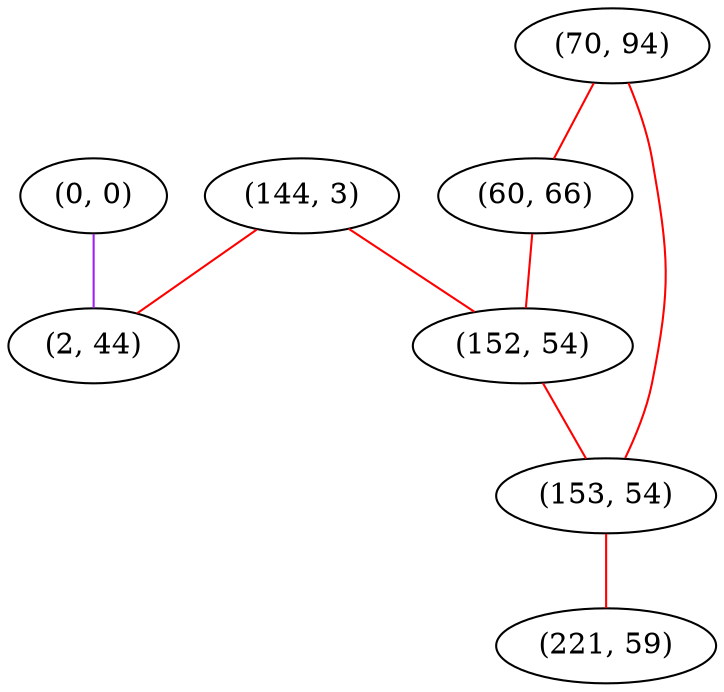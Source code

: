 graph "" {
"(0, 0)";
"(144, 3)";
"(70, 94)";
"(60, 66)";
"(2, 44)";
"(152, 54)";
"(153, 54)";
"(221, 59)";
"(0, 0)" -- "(2, 44)"  [color=purple, key=0, weight=4];
"(144, 3)" -- "(152, 54)"  [color=red, key=0, weight=1];
"(144, 3)" -- "(2, 44)"  [color=red, key=0, weight=1];
"(70, 94)" -- "(60, 66)"  [color=red, key=0, weight=1];
"(70, 94)" -- "(153, 54)"  [color=red, key=0, weight=1];
"(60, 66)" -- "(152, 54)"  [color=red, key=0, weight=1];
"(152, 54)" -- "(153, 54)"  [color=red, key=0, weight=1];
"(153, 54)" -- "(221, 59)"  [color=red, key=0, weight=1];
}
